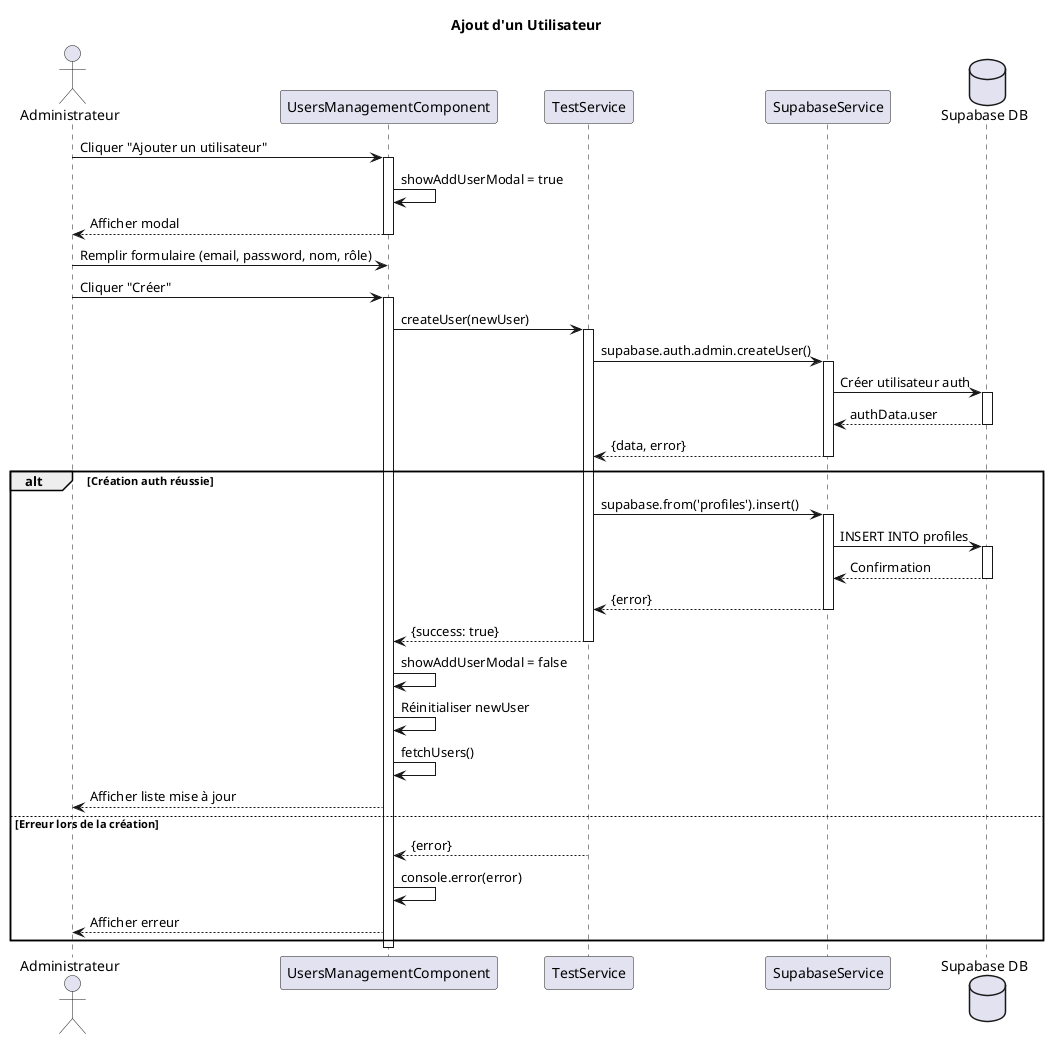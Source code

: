 @startuml Séquence 2 - Ajout d'un Utilisateur

actor "Administrateur" as Admin
participant "UsersManagementComponent" as UserMgmt
participant "TestService" as TestSvc
participant "SupabaseService" as Supabase
database "Supabase DB" as DB

title Ajout d'un Utilisateur

Admin -> UserMgmt : Cliquer "Ajouter un utilisateur"
activate UserMgmt
UserMgmt -> UserMgmt : showAddUserModal = true
UserMgmt --> Admin : Afficher modal
deactivate UserMgmt

Admin -> UserMgmt : Remplir formulaire (email, password, nom, rôle)
Admin -> UserMgmt : Cliquer "Créer"
activate UserMgmt

UserMgmt -> TestSvc : createUser(newUser)
activate TestSvc

TestSvc -> Supabase : supabase.auth.admin.createUser()
activate Supabase
Supabase -> DB : Créer utilisateur auth
activate DB
DB --> Supabase : authData.user
deactivate DB
Supabase --> TestSvc : {data, error}
deactivate Supabase

alt Création auth réussie
    TestSvc -> Supabase : supabase.from('profiles').insert()
    activate Supabase
    Supabase -> DB : INSERT INTO profiles
    activate DB
    DB --> Supabase : Confirmation
    deactivate DB
    Supabase --> TestSvc : {error}
    deactivate Supabase

    TestSvc --> UserMgmt : {success: true}
    deactivate TestSvc

    UserMgmt -> UserMgmt : showAddUserModal = false
    UserMgmt -> UserMgmt : Réinitialiser newUser
    UserMgmt -> UserMgmt : fetchUsers()
    UserMgmt --> Admin : Afficher liste mise à jour
else Erreur lors de la création
    TestSvc --> UserMgmt : {error}
    deactivate TestSvc
    UserMgmt -> UserMgmt : console.error(error)
    UserMgmt --> Admin : Afficher erreur
end

deactivate UserMgmt

@enduml

